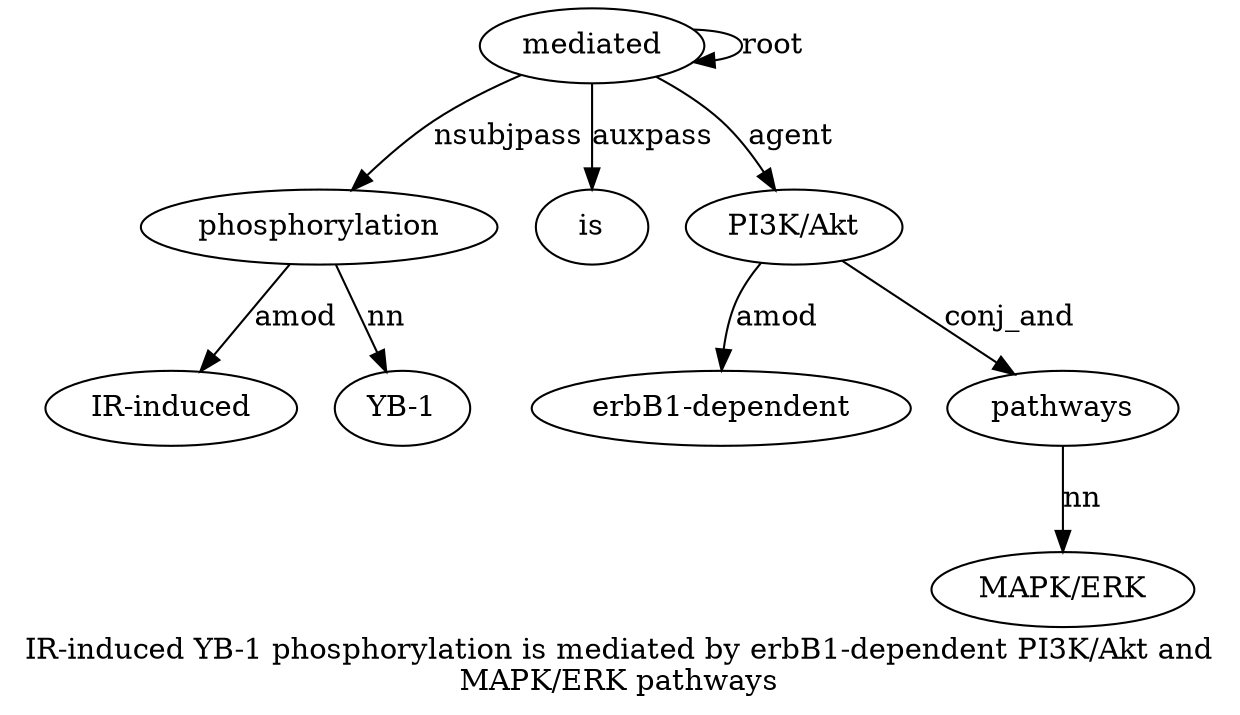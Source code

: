 digraph "IR-induced YB-1 phosphorylation is mediated by erbB1-dependent PI3K/Akt and MAPK/ERK pathways" {
label="IR-induced YB-1 phosphorylation is mediated by erbB1-dependent PI3K/Akt and
MAPK/ERK pathways";
phosphorylation3 [style=filled, fillcolor=white, label=phosphorylation];
"IR-induced1" [style=filled, fillcolor=white, label="IR-induced"];
phosphorylation3 -> "IR-induced1"  [label=amod];
"YB-12" [style=filled, fillcolor=white, label="YB-1"];
phosphorylation3 -> "YB-12"  [label=nn];
mediated5 [style=filled, fillcolor=white, label=mediated];
mediated5 -> phosphorylation3  [label=nsubjpass];
is4 [style=filled, fillcolor=white, label=is];
mediated5 -> is4  [label=auxpass];
mediated5 -> mediated5  [label=root];
"PI3K/Akt8" [style=filled, fillcolor=white, label="PI3K/Akt"];
"erbB1-dependent7" [style=filled, fillcolor=white, label="erbB1-dependent"];
"PI3K/Akt8" -> "erbB1-dependent7"  [label=amod];
mediated5 -> "PI3K/Akt8"  [label=agent];
pathways11 [style=filled, fillcolor=white, label=pathways];
"MAPK/ERK10" [style=filled, fillcolor=white, label="MAPK/ERK"];
pathways11 -> "MAPK/ERK10"  [label=nn];
"PI3K/Akt8" -> pathways11  [label=conj_and];
}
